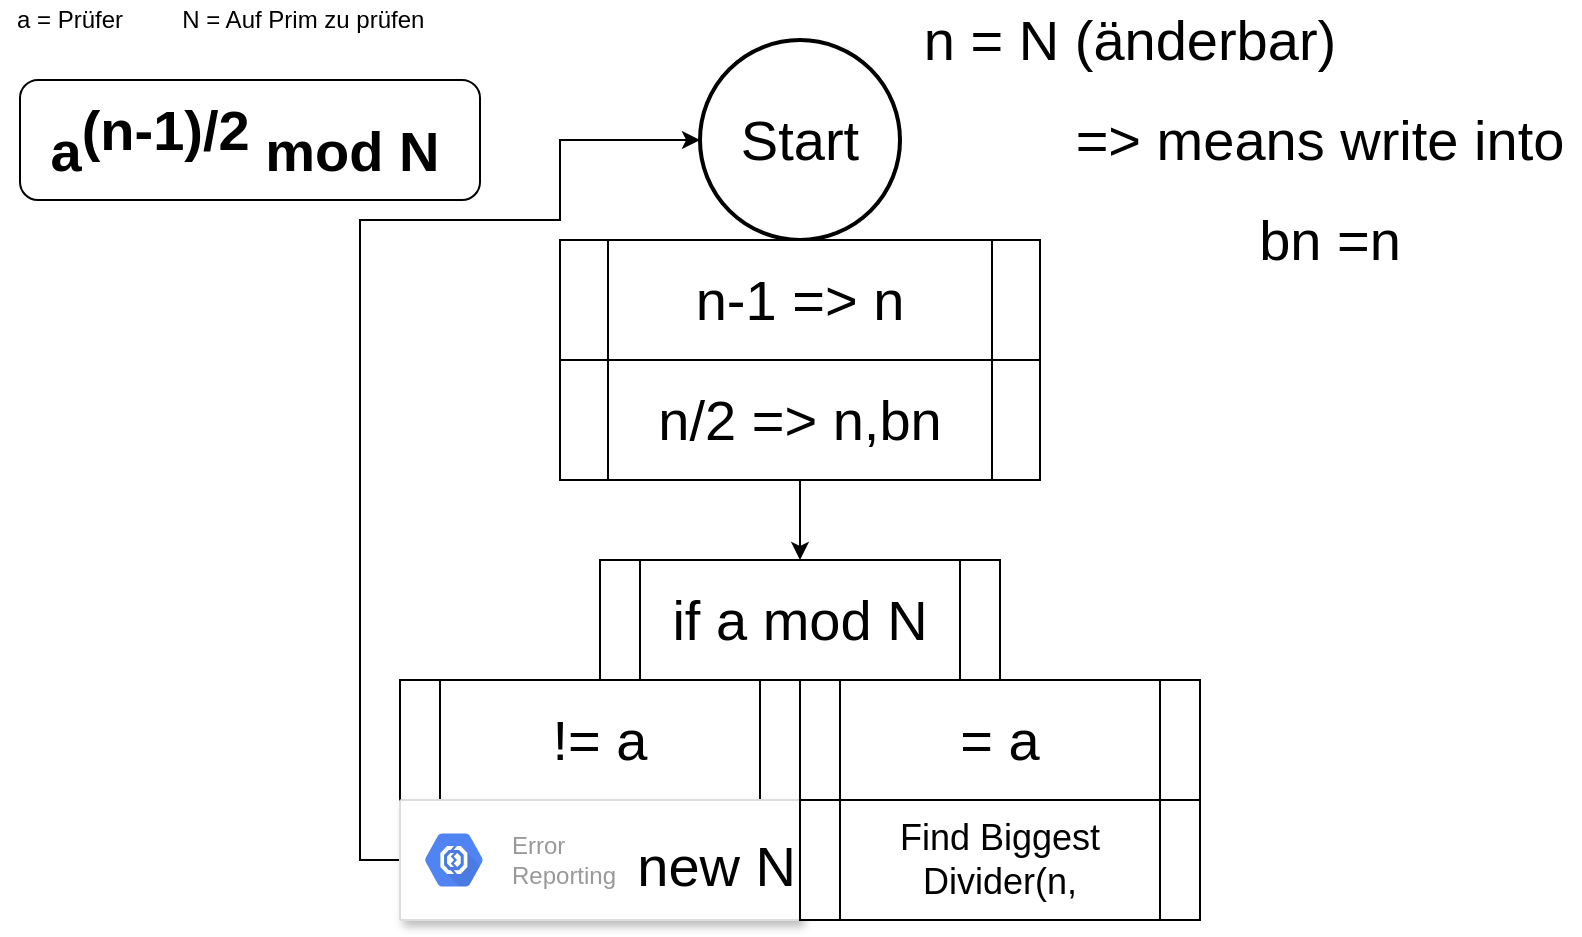 <mxfile type="github" version="11.2.8" pages="1"><diagram id="zgwMHXzQ2P-QVubetHBE" name="Page-1"><mxGraphModel grid="1" dx="1408" dy="746" gridSize="10" guides="1" tooltips="1" connect="1" arrows="1" fold="1" page="1" pageScale="1" pageWidth="827" pageHeight="1169" math="0" shadow="0"><root><mxCell id="0"/><mxCell id="1" parent="0"/><mxCell id="0o_3q9o0OGSkOenmwoAs-1" value="a = Prüfer" parent="1" vertex="1" style="text;html=1;strokeColor=none;fillColor=none;align=center;verticalAlign=middle;whiteSpace=wrap;rounded=0;"><mxGeometry as="geometry" height="20" width="70"/></mxCell><mxCell id="0o_3q9o0OGSkOenmwoAs-4" value="&amp;nbsp;N = Auf Prim zu prüfen" parent="1" vertex="1" style="text;html=1;strokeColor=none;fillColor=none;align=center;verticalAlign=middle;whiteSpace=wrap;rounded=0;"><mxGeometry x="80" as="geometry" height="20" width="140"/></mxCell><mxCell id="0o_3q9o0OGSkOenmwoAs-5" value="" parent="1" vertex="1" style="rounded=1;whiteSpace=wrap;html=1;"><mxGeometry x="10" as="geometry" height="60" width="230" y="40"/></mxCell><mxCell id="0o_3q9o0OGSkOenmwoAs-6" value="a&lt;sup style=&quot;font-size: 28px&quot;&gt;(n-1)/2&lt;/sup&gt; mod N" parent="1" vertex="1" style="text;html=1;strokeColor=none;fillColor=none;align=center;verticalAlign=middle;whiteSpace=wrap;rounded=0;fontSize=28;fontStyle=1"><mxGeometry x="15" as="geometry" height="40" width="215" y="50"/></mxCell><mxCell id="0o_3q9o0OGSkOenmwoAs-7" value="Start" parent="1" vertex="1" style="strokeWidth=2;html=1;shape=mxgraph.flowchart.start_2;whiteSpace=wrap;fontSize=28;"><mxGeometry x="350" as="geometry" height="100" width="100" y="20"/></mxCell><mxCell id="0o_3q9o0OGSkOenmwoAs-17" value="n-1 =&amp;gt; n" parent="1" vertex="1" style="shape=process;whiteSpace=wrap;html=1;backgroundOutline=1;fontSize=28;"><mxGeometry x="280" as="geometry" height="60" width="240" y="120"/></mxCell><mxCell id="0o_3q9o0OGSkOenmwoAs-24" parent="1" style="edgeStyle=orthogonalEdgeStyle;rounded=0;orthogonalLoop=1;jettySize=auto;html=1;exitX=0.5;exitY=1;exitDx=0;exitDy=0;entryX=0.5;entryY=0;entryDx=0;entryDy=0;fontSize=28;" target="0o_3q9o0OGSkOenmwoAs-22" source="0o_3q9o0OGSkOenmwoAs-19" edge="1"><mxGeometry as="geometry" relative="1"/></mxCell><mxCell id="0o_3q9o0OGSkOenmwoAs-19" value="n/2 =&amp;gt; n,bn" parent="1" vertex="1" style="shape=process;whiteSpace=wrap;html=1;backgroundOutline=1;fontSize=28;"><mxGeometry x="280" as="geometry" height="60" width="240" y="180"/></mxCell><mxCell id="0o_3q9o0OGSkOenmwoAs-20" value="n = N (änderbar)" parent="1" vertex="1" style="text;html=1;strokeColor=none;fillColor=none;align=center;verticalAlign=middle;whiteSpace=wrap;rounded=0;fontSize=28;"><mxGeometry x="460" as="geometry" height="20" width="210" y="10"/></mxCell><mxCell id="0o_3q9o0OGSkOenmwoAs-22" value="if a mod N" parent="1" vertex="1" style="shape=process;whiteSpace=wrap;html=1;backgroundOutline=1;fontSize=28;"><mxGeometry x="300" as="geometry" height="60" width="200" y="280"/></mxCell><mxCell id="0o_3q9o0OGSkOenmwoAs-25" value="!= a" parent="1" vertex="1" style="shape=process;whiteSpace=wrap;html=1;backgroundOutline=1;fontSize=28;"><mxGeometry x="200" as="geometry" height="60" width="200" y="340"/></mxCell><mxCell id="0o_3q9o0OGSkOenmwoAs-27" value="= a" parent="1" vertex="1" style="shape=process;whiteSpace=wrap;html=1;backgroundOutline=1;fontSize=28;"><mxGeometry x="400" as="geometry" height="60" width="200" y="340"/></mxCell><mxCell id="0o_3q9o0OGSkOenmwoAs-35" parent="1" style="edgeStyle=orthogonalEdgeStyle;rounded=0;orthogonalLoop=1;jettySize=auto;html=1;exitX=0;exitY=0.5;exitDx=0;exitDy=0;entryX=0;entryY=0.5;entryDx=0;entryDy=0;entryPerimeter=0;fontSize=28;" target="0o_3q9o0OGSkOenmwoAs-7" source="0o_3q9o0OGSkOenmwoAs-28" edge="1"><mxGeometry as="geometry" relative="1"><Array as="points"><mxPoint x="180" y="430"/><mxPoint x="180" y="110"/><mxPoint x="280" y="110"/><mxPoint x="280" y="70"/></Array></mxGeometry></mxCell><mxCell id="0o_3q9o0OGSkOenmwoAs-28" value="new N" parent="1" vertex="1" style="strokeColor=#dddddd;fillColor=#ffffff;shadow=1;strokeWidth=1;rounded=1;absoluteArcSize=1;arcSize=2;fontSize=28;align=right;"><mxGeometry x="200" as="geometry" height="60" width="200" y="400"/></mxCell><mxCell id="0o_3q9o0OGSkOenmwoAs-29" value="Error&#10;Reporting" parent="0o_3q9o0OGSkOenmwoAs-28" vertex="1" style="dashed=0;connectable=0;html=1;fillColor=#5184F3;strokeColor=none;shape=mxgraph.gcp2.hexIcon;prIcon=error_reporting;part=1;labelPosition=right;verticalLabelPosition=middle;align=left;verticalAlign=middle;spacingLeft=5;fontColor=#999999;fontSize=12;"><mxGeometry as="geometry" height="39" width="44" y="0.5" relative="1"><mxPoint x="5" as="offset" y="-19.5"/></mxGeometry></mxCell><mxCell id="0o_3q9o0OGSkOenmwoAs-36" value="=&amp;gt; means write into" parent="1" vertex="1" style="text;html=1;strokeColor=none;fillColor=none;align=center;verticalAlign=middle;whiteSpace=wrap;rounded=0;fontSize=28;"><mxGeometry x="530" as="geometry" height="20" width="260" y="60"/></mxCell><mxCell id="0o_3q9o0OGSkOenmwoAs-37" value="&lt;div align=&quot;center&quot; style=&quot;font-size: 18px&quot;&gt;Find Biggest Divider(n,&lt;/div&gt;" parent="1" vertex="1" style="shape=process;whiteSpace=wrap;html=1;backgroundOutline=1;fontSize=28;align=center;"><mxGeometry x="400" as="geometry" height="60" width="200" y="400"/></mxCell><mxCell id="0o_3q9o0OGSkOenmwoAs-38" value="bn =n" parent="1" vertex="1" style="text;html=1;strokeColor=none;fillColor=none;align=center;verticalAlign=middle;whiteSpace=wrap;rounded=0;fontSize=28;"><mxGeometry x="570" as="geometry" height="20" width="190" y="110"/></mxCell></root></mxGraphModel></diagram></mxfile>